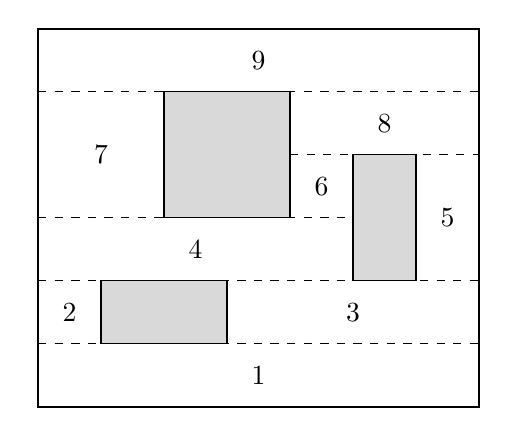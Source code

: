 \ifcsname myu\endcsname\else\newlength{\myu}\fi
\setlength{\myu}{0.8cm}
\begin{tikzpicture}[
item/.style={draw,fill={black!15}},
cutline/.style={draw,dashed},
]
\path[item] (1\myu, 1\myu) rectangle (3\myu, 2\myu);
\path[item] (5\myu, 2\myu) rectangle (6\myu, 4\myu);
\path[item] (2\myu, 3\myu) rectangle (4\myu, 5\myu);
\draw[thick] (0\myu, 0\myu) rectangle (7\myu, 6\myu);

\draw[cutline] (0\myu, 1\myu) -- (7\myu, 1\myu);
\draw[cutline] (0\myu, 2\myu) -- (7\myu, 2\myu);
\draw[cutline] (0\myu, 3\myu) -- (5\myu, 3\myu);
\draw[cutline] (4\myu, 4\myu) -- (7\myu, 4\myu);
\draw[cutline] (0\myu, 5\myu) -- (7\myu, 5\myu);

\path (0\myu, 0\myu) -- node {1} (7\myu, 1\myu);
\path (0\myu, 1\myu) -- node {2} (1\myu, 2\myu);
\path (3\myu, 1\myu) -- node {3} (7\myu, 2\myu);
\path (0\myu, 2\myu) -- node {4} (5\myu, 3\myu);
\path (6\myu, 2\myu) -- node {5} (7\myu, 4\myu);
\path (4\myu, 3\myu) -- node {6} (5\myu, 4\myu);
\path (0\myu, 3\myu) -- node {7} (2\myu, 5\myu);
\path (4\myu, 4\myu) -- node {8} (7\myu, 5\myu);
\path (0\myu, 5\myu) -- node {9} (7\myu, 6\myu);
\end{tikzpicture}
